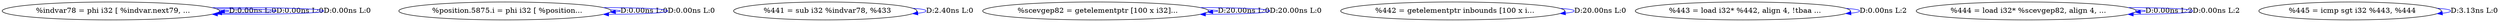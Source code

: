 digraph {
Node0x287f5b0[label="  %indvar78 = phi i32 [ %indvar.next79, ..."];
Node0x287f5b0 -> Node0x287f5b0[label="D:0.00ns L:0",color=blue];
Node0x287f5b0 -> Node0x287f5b0[label="D:0.00ns L:0",color=blue];
Node0x287f5b0 -> Node0x287f5b0[label="D:0.00ns L:0",color=blue];
Node0x287f690[label="  %position.5875.i = phi i32 [ %position..."];
Node0x287f690 -> Node0x287f690[label="D:0.00ns L:0",color=blue];
Node0x287f690 -> Node0x287f690[label="D:0.00ns L:0",color=blue];
Node0x287f770[label="  %441 = sub i32 %indvar78, %433"];
Node0x287f770 -> Node0x287f770[label="D:2.40ns L:0",color=blue];
Node0x287f850[label="  %scevgep82 = getelementptr [100 x i32]..."];
Node0x287f850 -> Node0x287f850[label="D:20.00ns L:0",color=blue];
Node0x287f850 -> Node0x287f850[label="D:20.00ns L:0",color=blue];
Node0x287f930[label="  %442 = getelementptr inbounds [100 x i..."];
Node0x287f930 -> Node0x287f930[label="D:20.00ns L:0",color=blue];
Node0x287fa10[label="  %443 = load i32* %442, align 4, !tbaa ..."];
Node0x287fa10 -> Node0x287fa10[label="D:0.00ns L:2",color=blue];
Node0x287faf0[label="  %444 = load i32* %scevgep82, align 4, ..."];
Node0x287faf0 -> Node0x287faf0[label="D:0.00ns L:2",color=blue];
Node0x287faf0 -> Node0x287faf0[label="D:0.00ns L:2",color=blue];
Node0x287fbd0[label="  %445 = icmp sgt i32 %443, %444"];
Node0x287fbd0 -> Node0x287fbd0[label="D:3.13ns L:0",color=blue];
}
